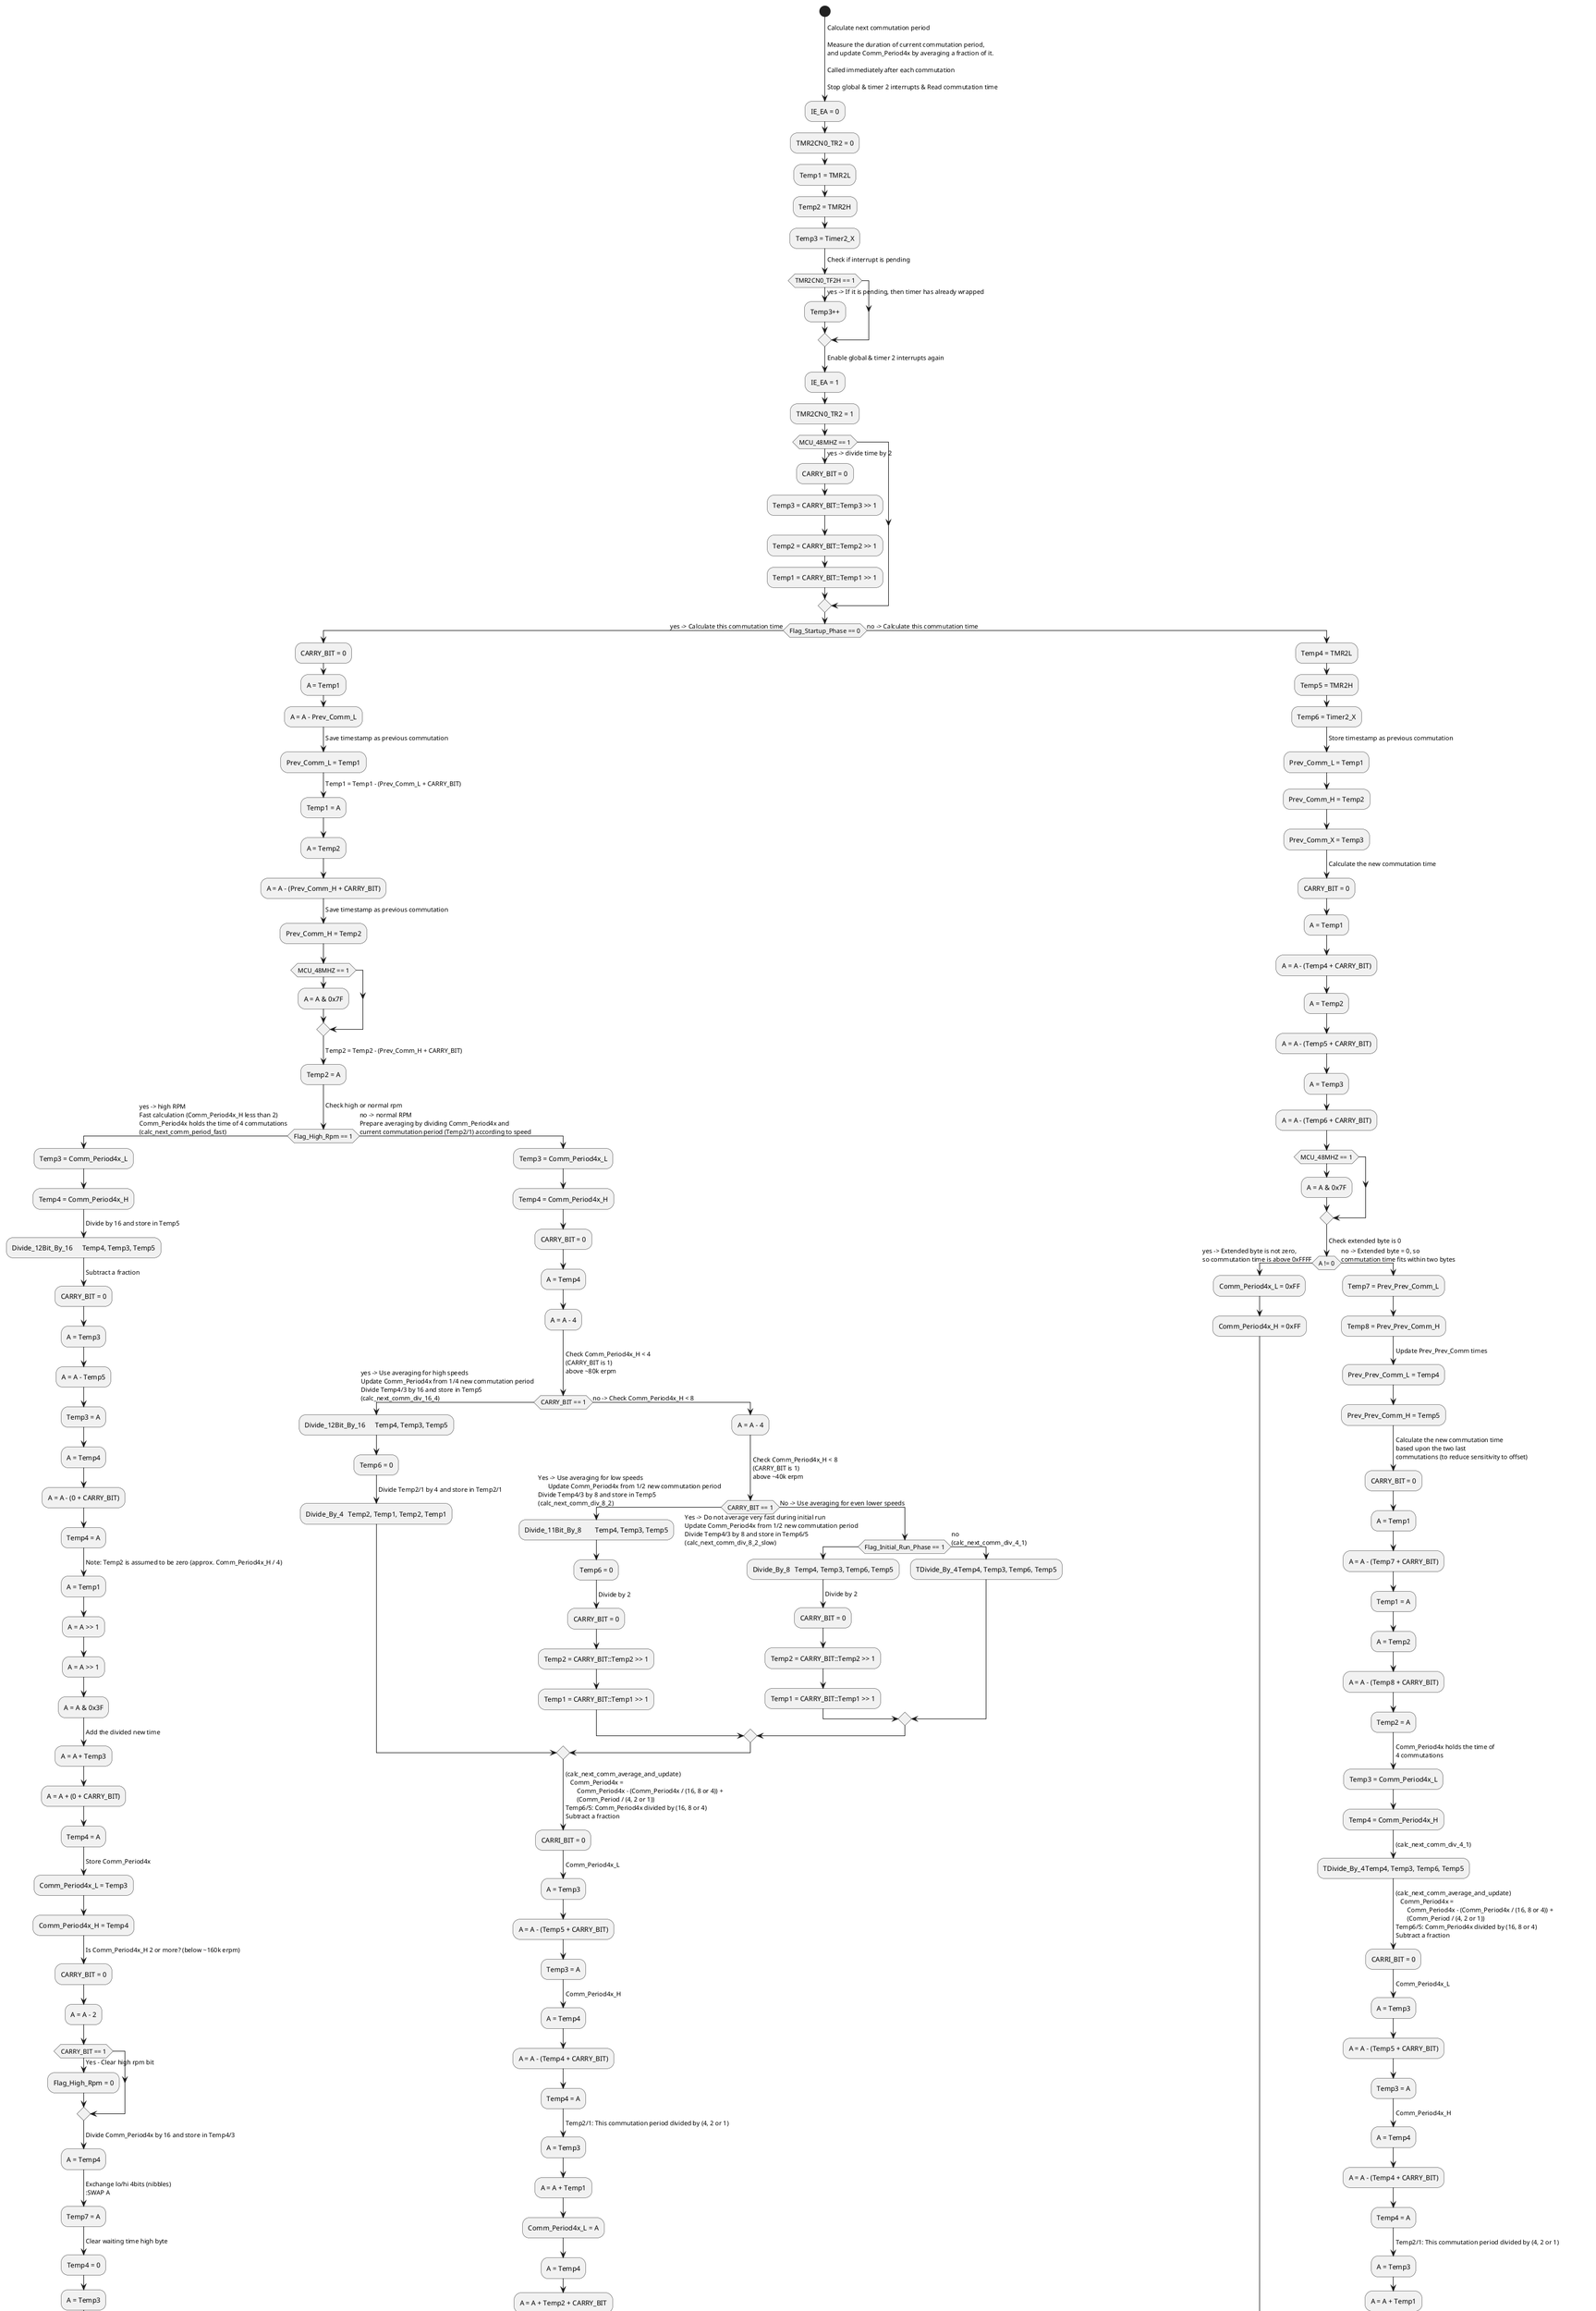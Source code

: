 @startuml 
start
->Calculate next commutation period

Measure the duration of current commutation period,
and update Comm_Period4x by averaging a fraction of it.

Called immediately after each commutation

Stop global & timer 2 interrupts & Read commutation time;
:IE_EA = 0;
:TMR2CN0_TR2 = 0;
:Temp1 = TMR2L;
:Temp2 = TMR2H;
:Temp3 = Timer2_X;
->Check if interrupt is pending;
if (TMR2CN0_TF2H == 1) then
  ->yes -> If it is pending, then timer has already wrapped;
  :Temp3++;
endif
->Enable global & timer 2 interrupts again;
:IE_EA = 1;
:TMR2CN0_TR2 = 1;
if (MCU_48MHZ == 1) then
  ->yes -> divide time by 2;
  :CARRY_BIT = 0;
  :Temp3 = CARRY_BIT::Temp3 >> 1;
  :Temp2 = CARRY_BIT::Temp2 >> 1;
  :Temp1 = CARRY_BIT::Temp1 >> 1;
endif
if (Flag_Startup_Phase == 0) then
  ->yes -> Calculate this commutation time;
  :CARRY_BIT = 0;
  :A = Temp1;
  :A = A - Prev_Comm_L;
  ->Save timestamp as previous commutation;
  :Prev_Comm_L = Temp1;
  ->Temp1 = Temp1 - (Prev_Comm_L + CARRY_BIT); 
  :Temp1 = A;
  :A = Temp2;
  :A = A - (Prev_Comm_H + CARRY_BIT);
  ->Save timestamp as previous commutation;
  :Prev_Comm_H = Temp2;
  if (MCU_48MHZ == 1) then
    :A = A & 0x7F;
  endif
  ->Temp2 = Temp2 - (Prev_Comm_H + CARRY_BIT); 
  :Temp2 = A;
  ->Check high or normal rpm;
  if (Flag_High_Rpm == 1) then
    ->yes -> high RPM
    Fast calculation (Comm_Period4x_H less than 2)
    Comm_Period4x holds the time of 4 commutations
    (calc_next_comm_period_fast);
    :Temp3 = Comm_Period4x_L;
    :Temp4 = Comm_Period4x_H;
    ->Divide by 16 and store in Temp5;
    :Divide_12Bit_By_16	Temp4, Temp3, Temp5;
    ->Subtract a fraction;
    :CARRY_BIT = 0;
    :A = Temp3;
    :A = A - Temp5;
    :Temp3 = A;
    :A = Temp4;
    :A = A - (0 + CARRY_BIT);
    :Temp4 = A;
    ->Note: Temp2 is assumed to be zero (approx. Comm_Period4x_H / 4);
    :A = Temp1;
    :A = A >> 1;
    :A = A >> 1;
    :A = A & 0x3F;
    ->Add the divided new time;
    :A = A + Temp3;
    :A = A + (0 + CARRY_BIT);
    :Temp4 = A;
    ->Store Comm_Period4x;
    :Comm_Period4x_L = Temp3;
    :Comm_Period4x_H = Temp4;
    ->Is Comm_Period4x_H 2 or more? (below ~160k erpm);
    :CARRY_BIT = 0;
    :A = A - 2;
    if (CARRY_BIT == 1) then
      ->Yes - Clear high rpm bit;
      :Flag_High_Rpm = 0;
    endif
    ->Divide Comm_Period4x by 16 and store in Temp4/3;
    :A = Temp4;
    ->Exchange lo/hi 4bits (nibbles)
    :SWAP A;
    :Temp7 = A;
    ->Clear waiting time high byte;
    :Temp4 = 0;
    :A = Temp3;
    ->Exchange lo/hi 4bits (nibbles)
    :SWAP A;
    :A = A & 0x0F;
    :A = A | Temp7;
    ->Timing reduction;
    :CARRY_BIT = 0;
    :A = A - 2;
    :Temp3 = A;
    ->Check A < 2;
    if (CARRY_BIT == 1) then
      ->yes -> Set minimum waiting time
      (Timers cannot wait for a delay of 0);
      :Temp3 = 1;
    endif
  else
    ->no -> normal RPM
    Prepare averaging by dividing Comm_Period4x and
    current commutation period (Temp2/1) according to speed;
    :Temp3 = Comm_Period4x_L;
    :Temp4 = Comm_Period4x_H;
    :CARRY_BIT = 0;
    :A = Temp4;
    :A = A - 4;
    ->Check Comm_Period4x_H < 4 
    (CARRY_BIT is 1)
    above ~80k erpm;
    if (CARRY_BIT == 1) then
      ->yes -> Use averaging for high speeds
      Update Comm_Period4x from 1/4 new commutation period
      Divide Temp4/3 by 16 and store in Temp5
      (calc_next_comm_div_16_4);
      :Divide_12Bit_By_16	Temp4, Temp3, Temp5;
      :Temp6 = 0;
      ->Divide Temp2/1 by 4 and store in Temp2/1;
      :Divide_By_4	Temp2, Temp1, Temp2, Temp1;
    else
      ->no -> Check Comm_Period4x_H < 8;
      :A = A - 4;
      ->Check Comm_Period4x_H < 8 
      (CARRY_BIT is 1)
      above ~40k erpm;
      if (CARRY_BIT == 1) then
        ->Yes -> Use averaging for low speeds
        Update Comm_Period4x from 1/2 new commutation period
		Divide Temp4/3 by 8 and store in Temp5
		(calc_next_comm_div_8_2);
        :Divide_11Bit_By_8	Temp4, Temp3, Temp5;
        :Temp6 = 0;
        ->Divide by 2;
        :CARRY_BIT = 0;
        :Temp2 = CARRY_BIT::Temp2 >> 1;
        :Temp1 = CARRY_BIT::Temp1 >> 1;
      else
        ->No -> Use averaging for even lower speeds;
        if (Flag_Initial_Run_Phase == 1) then
          ->Yes -> Do not average very fast during initial run
          Update Comm_Period4x from 1/2 new commutation period
          Divide Temp4/3 by 8 and store in Temp6/5
          (calc_next_comm_div_8_2_slow);
          :Divide_By_8	Temp4, Temp3, Temp6, Temp5;
          ->Divide by 2;
          :CARRY_BIT = 0;
          :Temp2 = CARRY_BIT::Temp2 >> 1;
          :Temp1 = CARRY_BIT::Temp1 >> 1;
        else
          ->no
          (calc_next_comm_div_4_1);
          :TDivide_By_4	Temp4, Temp3, Temp6, Temp5;
        endif
      endif
    endif
    
    ->(calc_next_comm_average_and_update)
    Comm_Period4x = 
        Comm_Period4x - (Comm_Period4x / (16, 8 or 4)) +
        (Comm_Period / (4, 2 or 1))
	Temp6/5: Comm_Period4x divided by (16, 8 or 4)
	Subtract a fraction;
    :CARRI_BIT = 0;
    ->Comm_Period4x_L;
    :A = Temp3;
    :A = A - (Temp5 + CARRY_BIT);
    :Temp3 = A;
    ->Comm_Period4x_H;
    :A = Temp4;
    :A = A - (Temp4 + CARRY_BIT);
    :Temp4 = A;
    ->Temp2/1: This commutation period divided by (4, 2 or 1);
	:A = Temp3;
	:A = A + Temp1;
	:Comm_Period4x_L = A;
	:A = Temp4;
	:A = A + Temp2 + CARRY_BIT;
	:Comm_Period4x_H = A;   
	->Is period larger than 0xffff?;
	if (CARRY_BIT == 1) then
	  ->Yes -> Set commutation period registers to very slow timing (0xffff);
	  :Comm_Period4x_L = 0xFF;
	  :Comm_Period4x_H = 0xFF;
	endif

    ->(calc_next_comm_done)
    Is Comm_Period4x_H below 2? (above ~160k erpm);
    :CARRY_BIT = 0;
    :A = Comm_Period4x_H;
    :A = A - 2;
    ->Is Comm_Period4x_H below 2? (above ~160k erpm, CARRY_BIT is 1);
    if (CARRY_BIT == 1) then
      ->yes -> Set high rpm flag;
      :Flag_High_Rpm = 1;
    endif
    	
    ->(calc_next_comm_15deg)
    - Commutation period: 
        360 deg / 6 runs = 60 deg
        60 deg / 4 = 15 deg
    - Load current commutation timing and
      compute 15 deg timing
    - Divide Comm_Period4x by 16 
      (Comm_Period1x divided by 4)
      and store in Temp4/3;
    :Divide_By_16	Comm_Period4x_H, Comm_Period4x_L, Temp4, Temp3;
    ->Subtract timing reduction;
    :CARRY_BIT = 0;
    :A = Temp3;
    :A = A - (2 + CARRY_BIT);
    :Temp3 = A;
    :A = Temp4;
    :A = A - (0 + CARRY_BIT);
    :Temp4 = A;
    ->Check that result is still positive
      (Temp4::Temp3 < 0);
    if (CARRY_BIT == 1) then
      ->yes -> Set minimum waiting time (Timers cannot wait for a delay of 0);
      :Temp3 = 1;
      :Temp4 = 0;
    else
      if (A == 0) then
        ->yes -> Check Temp3 is 0;
        :A = Temp3;
        ->Check Temp4::Temp3 is 0;
        if (A == 0) then
          ->yes -> Set minimum waiting time (Timers cannot wait for a delay of 0);
          :Temp3 = 1;
          :Temp4 = 0;
        endif
      endif
    endif
  endif
else
  ->no -> Calculate this commutation time;
  :Temp4 = TMR2L;
  :Temp5 = TMR2H;
  :Temp6 = Timer2_X;
  ->Store timestamp as previous commutation;
  :Prev_Comm_L = Temp1;
  :Prev_Comm_H = Temp2;
  :Prev_Comm_X = Temp3;
  ->Calculate the new commutation time;
  :CARRY_BIT = 0;
  :A = Temp1;
  :A = A - (Temp4 + CARRY_BIT);
  :A = Temp2;
  :A = A - (Temp5 + CARRY_BIT);
  :A = Temp3;
  :A = A - (Temp6 + CARRY_BIT);
  if (MCU_48MHZ == 1) then
    :A = A & 0x7F;
  endif
  ->Check extended byte is 0;
  if (A != 0) then
    ->yes -> Extended byte is not zero,
    so commutation time is above 0xFFFF;
    :Comm_Period4x_L = 0xFF;
    :Comm_Period4x_H = 0xFF;
  else
    ->no -> Extended byte = 0, so
    commutation time fits within two bytes;
    :Temp7 = Prev_Prev_Comm_L;
    :Temp8 = Prev_Prev_Comm_H;
    ->Update Prev_Prev_Comm times;
    :Prev_Prev_Comm_L = Temp4;
    :Prev_Prev_Comm_H = Temp5;
    ->Calculate the new commutation time
    based upon the two last
    commutations (to reduce sensitivity to offset);
    :CARRY_BIT = 0;
    :A = Temp1;
    :A = A - (Temp7 + CARRY_BIT);
    :Temp1 = A;
    :A = Temp2;
    :A = A - (Temp8 + CARRY_BIT);
    :Temp2 = A;
    ->Comm_Period4x holds the time of
    4 commutations;
    :Temp3 = Comm_Period4x_L;
    :Temp4 = Comm_Period4x_H;
    
    ->(calc_next_comm_div_4_1);
    :TDivide_By_4	Temp4, Temp3, Temp6, Temp5;
    
    ->(calc_next_comm_average_and_update)
    Comm_Period4x = 
        Comm_Period4x - (Comm_Period4x / (16, 8 or 4)) +
        (Comm_Period / (4, 2 or 1))
	Temp6/5: Comm_Period4x divided by (16, 8 or 4)
	Subtract a fraction;
    :CARRI_BIT = 0;
    ->Comm_Period4x_L;
    :A = Temp3;
    :A = A - (Temp5 + CARRY_BIT);
    :Temp3 = A;
    ->Comm_Period4x_H;
    :A = Temp4;
    :A = A - (Temp4 + CARRY_BIT);
    :Temp4 = A;
    ->Temp2/1: This commutation period divided by (4, 2 or 1);
	:A = Temp3;
	:A = A + Temp1;
	:Comm_Period4x_L = A;
	:A = Temp4;
	:A = A + Temp2 + CARRY_BIT;
	:Comm_Period4x_H = A;   
	->Is period larger than 0xffff?;
	if (CARRY_BIT == 1) then
	  ->Yes -> Set commutation period registers to very slow timing (0xffff);
	  :Comm_Period4x_L = 0xFF;
	  :Comm_Period4x_H = 0xFF;
	endif
  endif
  
  ->(calc_next_comm_done)
  Is Comm_Period4x_H below 2? (above ~160k erpm);
  :CARRY_BIT = 0;
  :A = Comm_Period4x_H;
  :A = A - 2;
  ->Is Comm_Period4x_H below 2? (above ~160k erpm, CARRY_BIT is 1);
  if (CARRY_BIT == 1) then
    ->yes -> Set high rpm flag;
    :Flag_High_Rpm = 1;
  endif
  	
  ->(calc_next_comm_15deg)
  - Commutation period: 
      360 deg / 6 runs = 60 deg
      60 deg / 4 = 15 deg
  - Load current commutation timing and
    compute 15 deg timing
  - Divide Comm_Period4x by 16 
    (Comm_Period1x divided by 4)
    and store in Temp4/3;
  :Divide_By_16	Comm_Period4x_H, Comm_Period4x_L, Temp4, Temp3;
  ->Subtract timing reduction;
  :CARRY_BIT = 0;
  :A = Temp3;
  :A = A - (2 + CARRY_BIT);
  :Temp3 = A;
  :A = Temp4;
  :A = A - (0 + CARRY_BIT);
  :Temp4 = A;
  ->Check that result is still positive
    (Temp4::Temp3 < 0);
  if (CARRY_BIT == 1) then
    ->yes -> Set minimum waiting time (Timers cannot wait for a delay of 0);
    :Temp3 = 1;
    :Temp4 = 0;
  else
    if (A == 0) then
      ->yes -> Check Temp3 is 0;
      :A = Temp3;
      ->Check Temp4::Temp3 is 0;
      if (A == 0) then
        ->yes -> Set minimum waiting time (Timers cannot wait for a delay of 0);
        :Temp3 = 1;
        :Temp4 = 0;
      endif
    endif
  endif
endif
->(wait_advance_timing)
Wait advance timing
Waits for the advance timing to elapse
NOTE: Be VERY careful if using temp registers. 
They are passed over this routine
If it has not already, we wait here for the 
Wt_Adv_Start_ delay to elapse.;
:Wait_For_Timer3;
->At this point Timer3 has (already) wrapped 
and been reloaded with the Wt_Zc_Scan_Start_ 
delay.
In case this delay has also elapsed, Timer3 
has been reloaded with a short delay any 
number of times.
- The interrupt flag is set and the pending 
flag will clear immediately after enabling 
the interrupt.
Setup next wait time;
:TMR3RLL = Wt_ZC_Tout_Start_L;
:TMR3RLH = Wt_ZC_Tout_Start_H;
:Flag_Timer3_Pending = 1;
:EIE1 = EIE1 | 0x80;
->(calc_new_wait_times)
Calculate new wait times
Load commutation timing setting;
:Temp1 = &Pgm_Comm_Timing;
:A = *Temp1;
->Store in Temp8;
:Temp8 = A;

:CARRY_BIT = 0;
:A = 0;
->Negate;
:A = A - (Temp3 + CARRY_BIT);
:Temp1 = A;
:A = 0;
:A = A - (Temp4 + CARRY_BIT);
:Temp2 = A;
if (MCU_48MHZ == 1) then
  :CARRY_BIT = 0;
  ->Multiply by 2;
  :Temp1 = Temp1::CARRY_BIT << 1;
  :Temp2 = Temp2::CARRY_BIT << 1;
endif
->Temp2/1 = 15deg Timer2 period
Branch if high rpm;
if (Flag_High_Rpm == 1) then
  ->yes ->
  (calc_new_wait_times_fast)
  Calculate new wait times fast routine
  Copy values;
  :A = Temp1;
  :Temp3 = A;
  ->Negative numbers - set carry;
  :CARRY_BIT = 1;
  ->Divide by 2;
  :A = CARRY_BIT::A >> 1;
  :Temp5 = A;
  ->Use this value for zero cross scan delay (7.5deg);
  :Wt_Zc_Scan_Start_L = Temp5;
  ->Set 15deg time for zero cross scan timeout;
  :Wt_Zc_Tout_Start_L = Temp1;
  :CARRY_BIT = 0;
  ->(Temp8 has Pgm_Comm_Timing);
  :A = Temp8;
  ->Is timing normal?;
  :A = A - (Temp3 + CARRY_BIT);
  
  if (A == 0) then
  	->(store_times_decrease_fast)
  	Yes - branch
  	Now commutation time (~60deg) divided by 4 (~15deg nominal);
  	:Wt_Comm_Start_L = Temp1;
  	->New commutation advance time (~15deg nominal);
  	:Wt_Adv_Start_L = Temp3;
  else
  	->no;
  	:A = Temp8;
  	->If an odd number - branch;
  	if (A.0 == 1) then
  	  ->(adjust_timing_two_steps_fast)
  	  Add 15deg and store in Temp1;
  	  :A = Temp1;
  	  :A = A + Temp1;
  	  :A = A + 1;
  	  :Temp1 = A;
  	  ->Store minimum time in Temp3;
  	  :Temp3 = Temp3 - 1;
  	else
  	  ->no -> Add 7.5deg and store in Temp1;
  	  :A = Temp1;
  	  :A = A + Temp5;
  	  :Temp1 = A;
  	  ->Store 7.5deg in Temp3;
  	  :A = Temp5;
  	  :Temp3 = A;
  	endif
  	
  	->(store_times_up_or_down_fast);
  	:CARRY_BIT = 0;
  	:A = Temp8;
  	->Is timing higher than normal?;
  	:A = A - (3 + CARRY_BIT);
  	if (CARRY_BIT == 1) then
  	  ->yes -> (store_times_decrease_fast)
      Now commutation time (~60deg) divided by 4 (~15deg nominal);
      :Wt_Comm_Start_L = Temp1;
      ->New commutation advance time (~15deg nominal);
      :Wt_Adv_Start_L = Temp3;
  	else
  	  ->no -> (store_times_increase_fast)
      Now commutation time (~60deg) divided by 4 (~15deg nominal);
      :Wt_Comm_Start_L = Temp3;
      ->New commutation advance time (~15deg nominal);
      :Wt_Adv_Start_L = Temp1;
  	endif
  	
  endif
else
  ->no -> Load programmed commutation timing;
  if (Flag_Startup_Phase == 0) then
  	->yes
  	(adjust_comm_timing)
  	Adjust commutation timing according to demag metric;
  	:CARRY_BIT = 0;
  	->Check demag metric;
  	:A = Demag_Detected_Metric;
  	:A = A - (130 + CARRY_BIT);
  	if (CARRY_BIT == 0) then
  	  ->yes -> Increase timing (if metric 130 or above);
  	  :Temp8 = Temp8 + 1;
  	  ->Increase timing again (if metric 160 or above);
  	  :A = A - (30 + CARRY_BIT);
  	  if (CARRY_BIT == 0) then
  	    :Temp8 = Temp8 + 1;
  	  endif
  	  ->Limit timing to max;
  	  :CARRY_BIT = 0;
  	  :A = Temp8;
  	  :A = A - (6 + CARRY_BIT);
  	  if (CARRY_BIT == 0) then
  	    :Temp8 = 5;
  	  endif
  	endif
  else
    ->no -> Set dedicated timing during startup;
    :Temp8 = 3;
  endif
  
  ->(load_comm_timing_done)
  Copy values;
  :A = Temp1;
  :Temp3 = A;
  :A = Temp2;
  :Temp4 = A;
  ->Negative numbers - set carry
  Store 7.5deg in Temp5/6 (15deg / 2);
  :CARRY_BIT = 1;
  :A = Temp2;
  :A = CARRY_BIT::A >> 1;
  :Temp6 = A;
  :A = Temp1;
  :A = CARRY_BIT::A >> 1;
  :Temp5 = A;
  ->Set 7.5deg time for zero cross scan delay;
  :Wt_Zc_Scan_Start_L = Temp5;
  :Wt_Zc_Scan_Start_H = Temp6;
  ->Set 15deg time for zero cross scan timeout;
  :Wt_Zc_Tout_Start_L = Temp1;
  :Wt_Zc_Tout_Start_H = Temp2;
  ->(Temp8 has Pgm_Comm_Timing)
    Is timing normal?
    Yes - branch;
  :CARRY_BIT = 0;
  :A = Temp8;
  :A = A - (3 + CARRY_BIT);
  if (A == 0) then
    ->yes
    (store_times_decrease)
    Now commutation time (~60deg)
    divided by 4 (~15deg nominal);
    :Wt_Comm_Start_L = Temp1;
    :Wt_Comm_Start_H = Temp2;
    ->New commutation advance
    time (~15deg nominal);
    :Wt_Adv_Start_L = Temp3;
    :Wt_Adv_Start_H = Temp4;
    ->Set very short delays for
    all but advance time during
    startup, in order to widen
    zero cross capture range;
    if (Flag_Startup_Phase == 1) then (yes)
      :Wt_Comm_Start_L = -16;
      :Wt_Comm_Start_H = -1;
      :Wt_Zc_Scan_Start_L = -16;
      :Wt_Zc_Scan_Start_H = -1;
      :Wt_Zc_Tout_Start_L = -16;
      :Wt_Zc_Tout_Start_H = -1;
    endif
  else
    ->no -> If an odd number - branch;
    :A = Temp8;
    if (A.0 == 1) then
      ->yes ->
      (adjust_timing_two_steps)
      Commutation timing setting is 1 or 5
      Store 30deg in Temp1/2 (15deg + 15deg)
      Add 1 to final result (Temp1/2 * 2 + 1);
      :A = Temp1;
      :CARRY_BIT = 1;
      :A = A + (Temp1 + CARRY_BIT);
      :Temp1 = A;
      :A = Temp2;
      :A = A + (Temp2 + CARRY_BIT);
      :Temp2 = A;
      ->Store minimum time (0deg) in Temp3/4;
      :Temp3 = -1;
      :Temp4 = -1;
    else
      ->no -> Commutation timing setting is 2 or 4
      Store 22.5deg in Temp1/2 (15deg + 7.5deg);
      :A = Temp1;
      :A = A + Temp5;
      :Temp1 = A;
      :A = Temp2;
      :A = A + (Temp6 + CARRY_BIT);
      :Temp2 = A;
      :A = Temp5;
      :Temp3 = A;
      :A = Temp6;
      :Temp4 = A;
    endif
    
    ->(store_times_up_or_down)
    Is timing higher than normal?;
    :CARRY_BIT = 0;
    :A = Temp8;
    :A = A - (3 + CARRY_BIT);
    if (CARRY_BIT == 1) then
      ->yes ->
      (store_times_decrease)
      Now commutation time (~60deg)
      divided by 4 (~15deg nominal);
      :Wt_Comm_Start_L = Temp1;
      :Wt_Comm_Start_H = Temp2;
      ->New commutation advance
      time (~15deg nominal);
      :Wt_Adv_Start_L = Temp3;
      :Wt_Adv_Start_H = Temp4;
      ->Set very short delays for
      all but advance time during
      startup, in order to widen
      zero cross capture range;
      if (Flag_Startup_Phase == 1) then (yes)
        :Wt_Comm_Start_L = -16;
        :Wt_Comm_Start_H = -1;
        :Wt_Zc_Scan_Start_L = -16;
        :Wt_Zc_Scan_Start_H = -1;
        :Wt_Zc_Tout_Start_L = -16;
        :Wt_Zc_Tout_Start_H = -1;
      endif
    else
      ->no ->
      (store_times_increase)
      Now commutation time (~60deg)
      divided by 4 (~15deg nominal);
      :Wt_Comm_Start_L = Temp3;
      :Wt_Comm_Start_H = Temp4;
      ->New commutation advance time
      (~15deg nominal);
      :Wt_Adv_Start_L = Temp1;
      :Wt_Adv_Start_H = Temp2;
    endif
  endif
endif
->(wait_before_zc_scan)
Wait before zero cross scan
Waits for the zero cross scan wait time to elapse
If it has not already, we wait here for the Wt_Zc_Scan_Start_ delay to elapse.;
:Wait_For_Timer3;
->At this point Timer3 has (already) wrapped and been reloaded with the Wt_ZC_Tout_Start_ delay.
In case this delay has also elapsed, Timer3 has been reloaded with a short delay any number of times.
- The interrupt flag is set and the pending flag will clear immediately after enabling the interrupt.;
:Startup_Zc_Timeout_Cntd = 2;
:Flag_Timer3_Pending = 1;
->Enable Timer3 interrupts;
:EIE1 = EIE1 | 0x80;
if (Flag_Initial_Run_Phase == 1) then
  ->yes -> Set long timeout when starting;
  :Temp1 = Comm_Period4x_L;
  :Temp2 = Comm_Period4x_H;
  :CARRY_BIT = 0;
  :Temp2 = CARRY_BIT::Temp2 >> 1;
  :Temp1 = CARRY_BIT::Temp1 >> 1;
  if (MCU_48MHZ == 0) then
    :CARRY_BIT = 0;
    :Temp2 = CARRY_BIT::Temp2 >> 1;
    :Temp1 = CARRY_BIT::Temp1 >> 1;
  endif
  if (Flag_Startup_Phase == 1) then
    ->Increase timeout somewhat to avoid false wind up;
    :A = Temp2;
    :A = A + 40;
    :Temp2 = A;
  endif
  ->Disable Timer3 interrupts;
  :IE_EA = 0;
  :EIE1 = EIE1 & 0x7F;
  ->Timer3 disabled and interrupt flag cleared;
  :TMR3CN0 = 0;
  ->Set timeout;
  :CARRY_BIT = 0;
  :A = 0;
  :A = A - (Temp1 + CARRY_BIT);
  :TMR3L = A;
  :A = 0;
  :A = A - (Temp2 + CARRY_BIT);
  :TMR3H = A;
  ->Timer3 enabled and interrupt flag cleared;
  :TMR3CN0 = 0x04;
  :Flag_Timer3_Pending = 1;
  ->Enable Timer3 interrupts;
  :EIE1 = EIE1 | 0x80;
  :IE_EA = 1;
endif
:ret;
stop
@enduml
